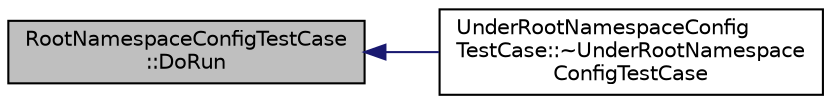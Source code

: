 digraph "RootNamespaceConfigTestCase::DoRun"
{
  edge [fontname="Helvetica",fontsize="10",labelfontname="Helvetica",labelfontsize="10"];
  node [fontname="Helvetica",fontsize="10",shape=record];
  rankdir="LR";
  Node1 [label="RootNamespaceConfigTestCase\l::DoRun",height=0.2,width=0.4,color="black", fillcolor="grey75", style="filled", fontcolor="black"];
  Node1 -> Node2 [dir="back",color="midnightblue",fontsize="10",style="solid"];
  Node2 [label="UnderRootNamespaceConfig\lTestCase::~UnderRootNamespace\lConfigTestCase",height=0.2,width=0.4,color="black", fillcolor="white", style="filled",URL="$db/df8/classUnderRootNamespaceConfigTestCase.html#a6957b895704e22e4c34c9ead5c5627c3"];
}
